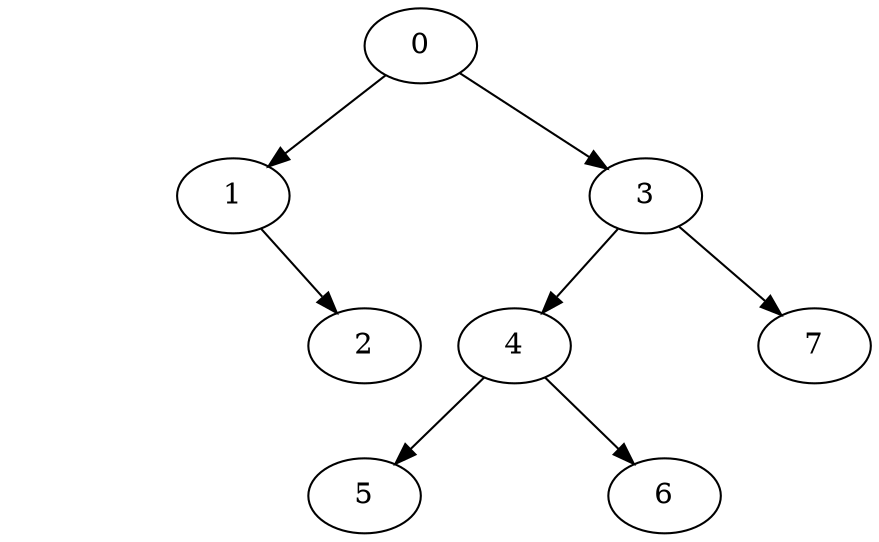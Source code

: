 digraph mygraph {
0 -> 1
I0 [style=invis]
 0 -> I0 [style=invis]
0 -> 3
I1 [style=invis]
 1 -> I1 [style=invis]
I2 [style=invis]
 1 -> I2 [style=invis]
1 -> 2
3 -> 4
I3 [style=invis]
 3 -> I3 [style=invis]
3 -> 7
4 -> 5
I4 [style=invis]
 4 -> I4 [style=invis]
4 -> 6
}
